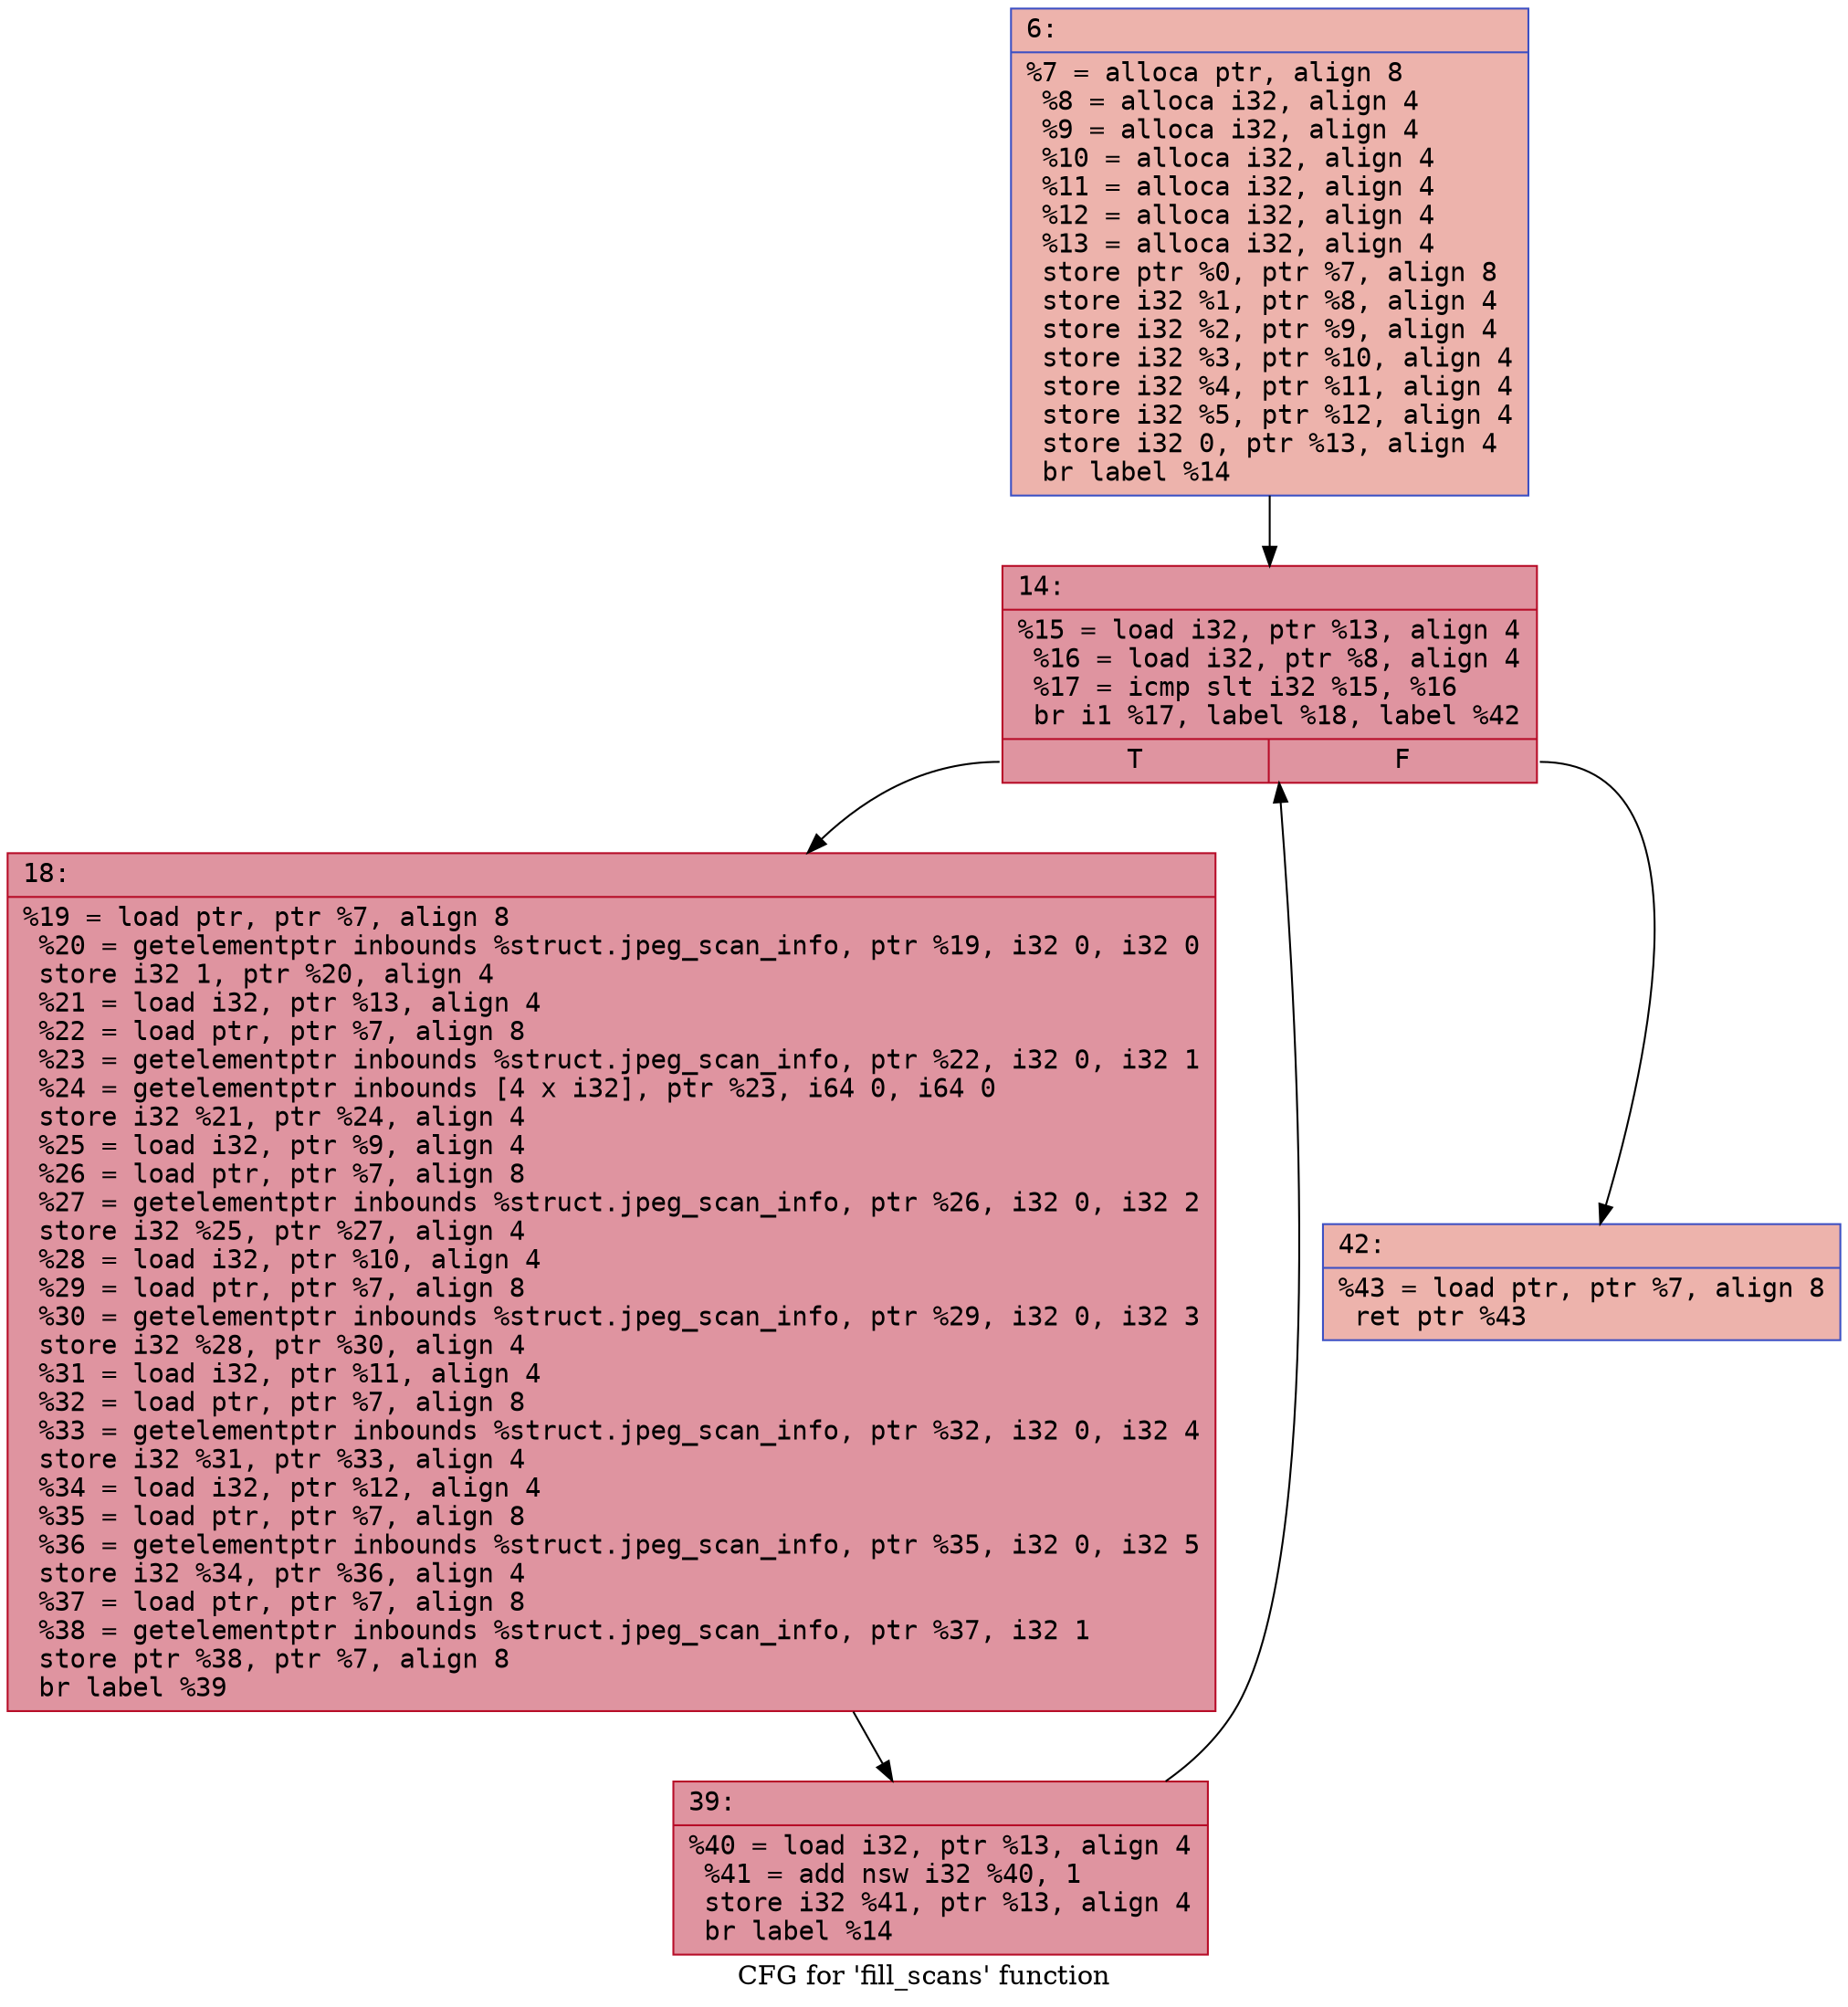 digraph "CFG for 'fill_scans' function" {
	label="CFG for 'fill_scans' function";

	Node0x600001ab3d40 [shape=record,color="#3d50c3ff", style=filled, fillcolor="#d6524470" fontname="Courier",label="{6:\l|  %7 = alloca ptr, align 8\l  %8 = alloca i32, align 4\l  %9 = alloca i32, align 4\l  %10 = alloca i32, align 4\l  %11 = alloca i32, align 4\l  %12 = alloca i32, align 4\l  %13 = alloca i32, align 4\l  store ptr %0, ptr %7, align 8\l  store i32 %1, ptr %8, align 4\l  store i32 %2, ptr %9, align 4\l  store i32 %3, ptr %10, align 4\l  store i32 %4, ptr %11, align 4\l  store i32 %5, ptr %12, align 4\l  store i32 0, ptr %13, align 4\l  br label %14\l}"];
	Node0x600001ab3d40 -> Node0x600001ab3d90[tooltip="6 -> 14\nProbability 100.00%" ];
	Node0x600001ab3d90 [shape=record,color="#b70d28ff", style=filled, fillcolor="#b70d2870" fontname="Courier",label="{14:\l|  %15 = load i32, ptr %13, align 4\l  %16 = load i32, ptr %8, align 4\l  %17 = icmp slt i32 %15, %16\l  br i1 %17, label %18, label %42\l|{<s0>T|<s1>F}}"];
	Node0x600001ab3d90:s0 -> Node0x600001ab3de0[tooltip="14 -> 18\nProbability 96.88%" ];
	Node0x600001ab3d90:s1 -> Node0x600001ab3e80[tooltip="14 -> 42\nProbability 3.12%" ];
	Node0x600001ab3de0 [shape=record,color="#b70d28ff", style=filled, fillcolor="#b70d2870" fontname="Courier",label="{18:\l|  %19 = load ptr, ptr %7, align 8\l  %20 = getelementptr inbounds %struct.jpeg_scan_info, ptr %19, i32 0, i32 0\l  store i32 1, ptr %20, align 4\l  %21 = load i32, ptr %13, align 4\l  %22 = load ptr, ptr %7, align 8\l  %23 = getelementptr inbounds %struct.jpeg_scan_info, ptr %22, i32 0, i32 1\l  %24 = getelementptr inbounds [4 x i32], ptr %23, i64 0, i64 0\l  store i32 %21, ptr %24, align 4\l  %25 = load i32, ptr %9, align 4\l  %26 = load ptr, ptr %7, align 8\l  %27 = getelementptr inbounds %struct.jpeg_scan_info, ptr %26, i32 0, i32 2\l  store i32 %25, ptr %27, align 4\l  %28 = load i32, ptr %10, align 4\l  %29 = load ptr, ptr %7, align 8\l  %30 = getelementptr inbounds %struct.jpeg_scan_info, ptr %29, i32 0, i32 3\l  store i32 %28, ptr %30, align 4\l  %31 = load i32, ptr %11, align 4\l  %32 = load ptr, ptr %7, align 8\l  %33 = getelementptr inbounds %struct.jpeg_scan_info, ptr %32, i32 0, i32 4\l  store i32 %31, ptr %33, align 4\l  %34 = load i32, ptr %12, align 4\l  %35 = load ptr, ptr %7, align 8\l  %36 = getelementptr inbounds %struct.jpeg_scan_info, ptr %35, i32 0, i32 5\l  store i32 %34, ptr %36, align 4\l  %37 = load ptr, ptr %7, align 8\l  %38 = getelementptr inbounds %struct.jpeg_scan_info, ptr %37, i32 1\l  store ptr %38, ptr %7, align 8\l  br label %39\l}"];
	Node0x600001ab3de0 -> Node0x600001ab3e30[tooltip="18 -> 39\nProbability 100.00%" ];
	Node0x600001ab3e30 [shape=record,color="#b70d28ff", style=filled, fillcolor="#b70d2870" fontname="Courier",label="{39:\l|  %40 = load i32, ptr %13, align 4\l  %41 = add nsw i32 %40, 1\l  store i32 %41, ptr %13, align 4\l  br label %14\l}"];
	Node0x600001ab3e30 -> Node0x600001ab3d90[tooltip="39 -> 14\nProbability 100.00%" ];
	Node0x600001ab3e80 [shape=record,color="#3d50c3ff", style=filled, fillcolor="#d6524470" fontname="Courier",label="{42:\l|  %43 = load ptr, ptr %7, align 8\l  ret ptr %43\l}"];
}

